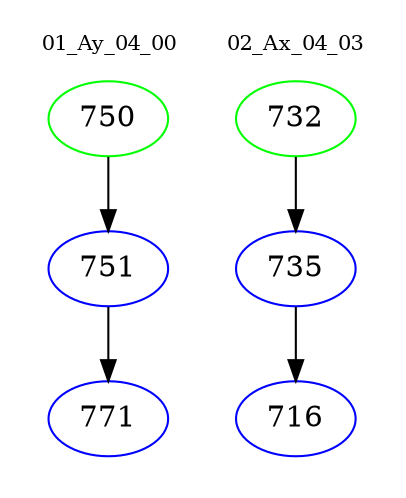 digraph{
subgraph cluster_0 {
color = white
label = "01_Ay_04_00";
fontsize=10;
T0_750 [label="750", color="green"]
T0_750 -> T0_751 [color="black"]
T0_751 [label="751", color="blue"]
T0_751 -> T0_771 [color="black"]
T0_771 [label="771", color="blue"]
}
subgraph cluster_1 {
color = white
label = "02_Ax_04_03";
fontsize=10;
T1_732 [label="732", color="green"]
T1_732 -> T1_735 [color="black"]
T1_735 [label="735", color="blue"]
T1_735 -> T1_716 [color="black"]
T1_716 [label="716", color="blue"]
}
}
